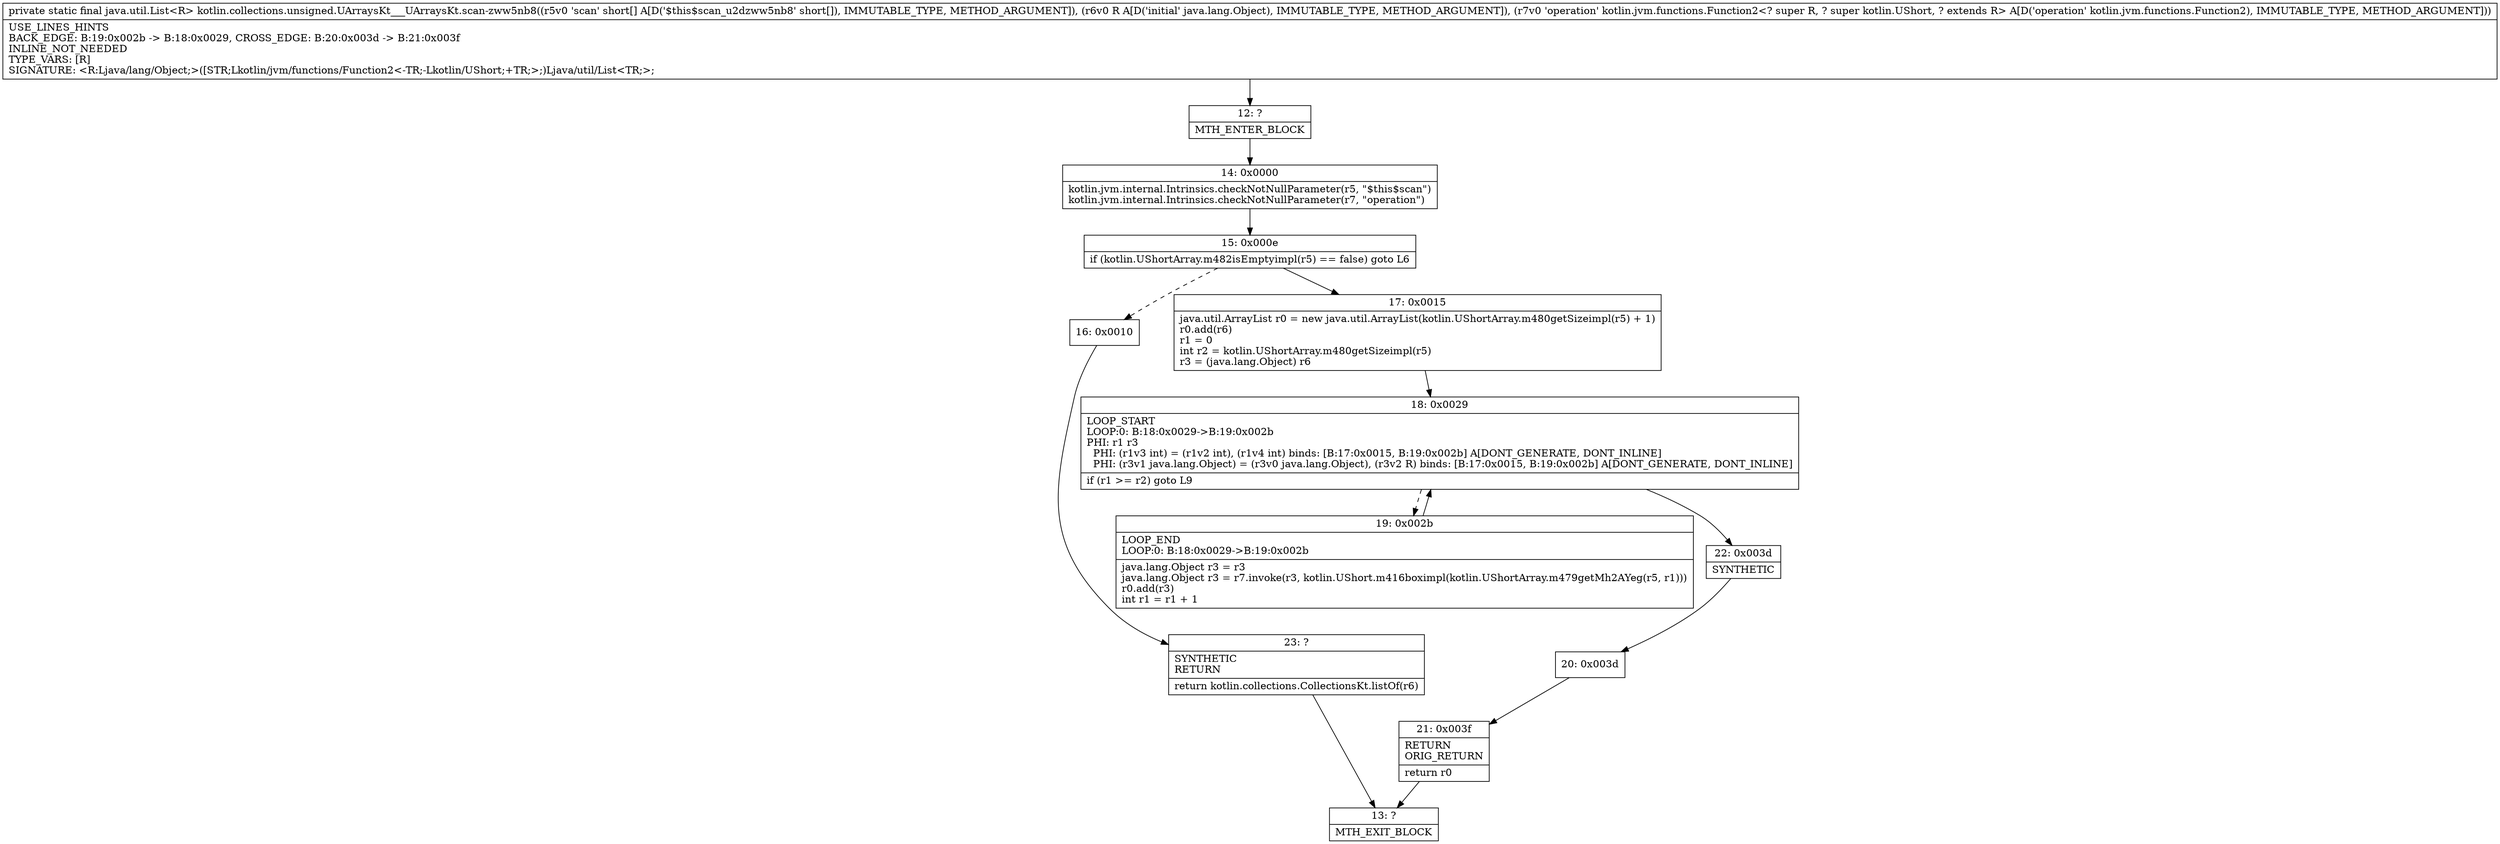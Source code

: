 digraph "CFG forkotlin.collections.unsigned.UArraysKt___UArraysKt.scan\-zww5nb8([SLjava\/lang\/Object;Lkotlin\/jvm\/functions\/Function2;)Ljava\/util\/List;" {
Node_12 [shape=record,label="{12\:\ ?|MTH_ENTER_BLOCK\l}"];
Node_14 [shape=record,label="{14\:\ 0x0000|kotlin.jvm.internal.Intrinsics.checkNotNullParameter(r5, \"$this$scan\")\lkotlin.jvm.internal.Intrinsics.checkNotNullParameter(r7, \"operation\")\l}"];
Node_15 [shape=record,label="{15\:\ 0x000e|if (kotlin.UShortArray.m482isEmptyimpl(r5) == false) goto L6\l}"];
Node_16 [shape=record,label="{16\:\ 0x0010}"];
Node_23 [shape=record,label="{23\:\ ?|SYNTHETIC\lRETURN\l|return kotlin.collections.CollectionsKt.listOf(r6)\l}"];
Node_13 [shape=record,label="{13\:\ ?|MTH_EXIT_BLOCK\l}"];
Node_17 [shape=record,label="{17\:\ 0x0015|java.util.ArrayList r0 = new java.util.ArrayList(kotlin.UShortArray.m480getSizeimpl(r5) + 1)\lr0.add(r6)\lr1 = 0\lint r2 = kotlin.UShortArray.m480getSizeimpl(r5)\lr3 = (java.lang.Object) r6\l}"];
Node_18 [shape=record,label="{18\:\ 0x0029|LOOP_START\lLOOP:0: B:18:0x0029\-\>B:19:0x002b\lPHI: r1 r3 \l  PHI: (r1v3 int) = (r1v2 int), (r1v4 int) binds: [B:17:0x0015, B:19:0x002b] A[DONT_GENERATE, DONT_INLINE]\l  PHI: (r3v1 java.lang.Object) = (r3v0 java.lang.Object), (r3v2 R) binds: [B:17:0x0015, B:19:0x002b] A[DONT_GENERATE, DONT_INLINE]\l|if (r1 \>= r2) goto L9\l}"];
Node_19 [shape=record,label="{19\:\ 0x002b|LOOP_END\lLOOP:0: B:18:0x0029\-\>B:19:0x002b\l|java.lang.Object r3 = r3\ljava.lang.Object r3 = r7.invoke(r3, kotlin.UShort.m416boximpl(kotlin.UShortArray.m479getMh2AYeg(r5, r1)))\lr0.add(r3)\lint r1 = r1 + 1\l}"];
Node_22 [shape=record,label="{22\:\ 0x003d|SYNTHETIC\l}"];
Node_20 [shape=record,label="{20\:\ 0x003d}"];
Node_21 [shape=record,label="{21\:\ 0x003f|RETURN\lORIG_RETURN\l|return r0\l}"];
MethodNode[shape=record,label="{private static final java.util.List\<R\> kotlin.collections.unsigned.UArraysKt___UArraysKt.scan\-zww5nb8((r5v0 'scan' short[] A[D('$this$scan_u2dzww5nb8' short[]), IMMUTABLE_TYPE, METHOD_ARGUMENT]), (r6v0 R A[D('initial' java.lang.Object), IMMUTABLE_TYPE, METHOD_ARGUMENT]), (r7v0 'operation' kotlin.jvm.functions.Function2\<? super R, ? super kotlin.UShort, ? extends R\> A[D('operation' kotlin.jvm.functions.Function2), IMMUTABLE_TYPE, METHOD_ARGUMENT]))  | USE_LINES_HINTS\lBACK_EDGE: B:19:0x002b \-\> B:18:0x0029, CROSS_EDGE: B:20:0x003d \-\> B:21:0x003f\lINLINE_NOT_NEEDED\lTYPE_VARS: [R]\lSIGNATURE: \<R:Ljava\/lang\/Object;\>([STR;Lkotlin\/jvm\/functions\/Function2\<\-TR;\-Lkotlin\/UShort;+TR;\>;)Ljava\/util\/List\<TR;\>;\l}"];
MethodNode -> Node_12;Node_12 -> Node_14;
Node_14 -> Node_15;
Node_15 -> Node_16[style=dashed];
Node_15 -> Node_17;
Node_16 -> Node_23;
Node_23 -> Node_13;
Node_17 -> Node_18;
Node_18 -> Node_19[style=dashed];
Node_18 -> Node_22;
Node_19 -> Node_18;
Node_22 -> Node_20;
Node_20 -> Node_21;
Node_21 -> Node_13;
}

